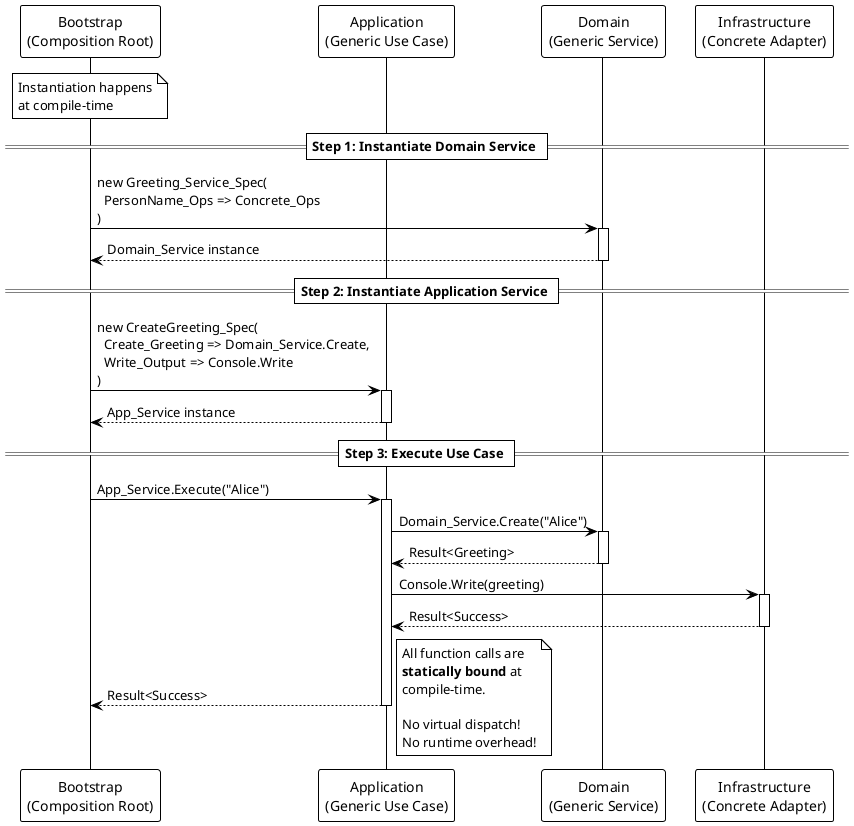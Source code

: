 @startuml Generic Instantiation Flow
!theme plain

participant "Bootstrap\n(Composition Root)" as Bootstrap
participant "Application\n(Generic Use Case)" as App
participant "Domain\n(Generic Service)" as Domain
participant "Infrastructure\n(Concrete Adapter)" as Infra

note over Bootstrap
Instantiation happens
at compile-time
end note

== Step 1: Instantiate Domain Service ==
Bootstrap -> Domain: new Greeting_Service_Spec(\n  PersonName_Ops => Concrete_Ops\n)
activate Domain
Domain --> Bootstrap: Domain_Service instance
deactivate Domain

== Step 2: Instantiate Application Service ==
Bootstrap -> App: new CreateGreeting_Spec(\n  Create_Greeting => Domain_Service.Create,\n  Write_Output => Console.Write\n)
activate App
App --> Bootstrap: App_Service instance
deactivate App

== Step 3: Execute Use Case ==
Bootstrap -> App: App_Service.Execute("Alice")
activate App
App -> Domain: Domain_Service.Create("Alice")
activate Domain
Domain --> App: Result<Greeting>
deactivate Domain

App -> Infra: Console.Write(greeting)
activate Infra
Infra --> App: Result<Success>
deactivate Infra

App --> Bootstrap: Result<Success>
deactivate App

note right
All function calls are
**statically bound** at
compile-time.

No virtual dispatch!
No runtime overhead!
end note

@enduml
